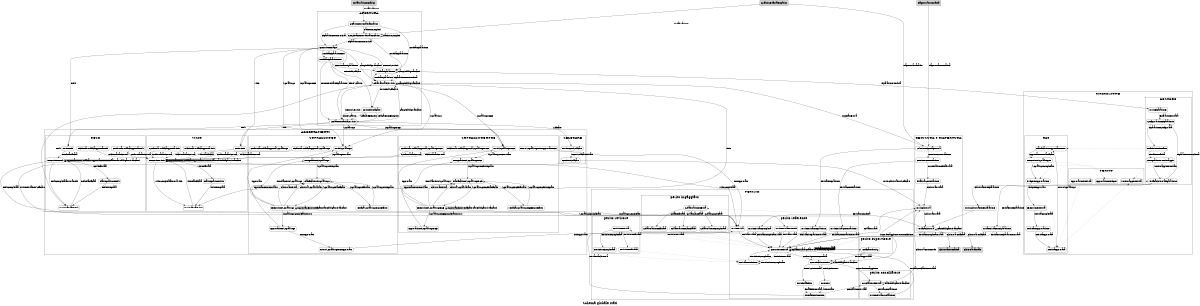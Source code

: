 digraph finite_state_machine {
    rankdir=TD;
	rank =same
    size="8,5"
    fontsize = "24"
    label="Schema globale stati"
    node [shape=box,style=rounded ];
 
subgraph start {
        node [shape = "box" style = "filled" ];
        label = "start";
        InizializzazioneIncarico
        CreazioneManualeIncarico
        RiaperturaAutomatica
}

subgraph end {
        node [shape = "box" style = "filled" ];
        label = "end";
		rank = sink
        ChiusuraManuale
        ChiusuraAutomatica
}


subgraph cluster_apertura {
    node [shape=box,style=rounded ];
        label = "APERTURA";
		CreazioneAutomaticaIncarico
		CompletamentoManualeIncarico
		VenditaRiparazione
		EsecuzioneTriage
		SceltaManualeServizio
		VenditaRiparazionePA1
		SceltaAutomaticaServizio
		InvioLinkSelfCare
}

subgraph cluster_accertamenti {
    node [shape=box,style=rounded ];
    label = "ACCERTAMENTI";

    subgraph cluster_selfcare {
    node [shape=box,style=rounded ];
    label = "SELFCARE";
		AvvioAccertSelfCare
		GestioneSelfCare
    }
	
    subgraph cluster_visio {
        node [shape=box,style=rounded ];
        label = "VISIO";
        AvvioVisio
		AvvioManualeVisio
		EsecuzioneVisio
		RiassegnazioneVisio
		RichiestaModificaApptoPaVisio	
		ConfermaModificaApptoPaVisio	
	}

    subgraph cluster_desk {
    node [shape=box,style=rounded ];
    label = "DESK";
		AvvioDesk
		AvvioManualeDesk
		EsecuzioneDesk
		RiassegnazioneDesk
		RichiestaModificaApptoPaDesk
        ConfermaModificaApptoPaDesk
	} 	  

    subgraph cluster_sopralluogo {
        node [shape=box,style=rounded ];
        label = "SOPRALLUOGO";
	    AvvioSopralluogo
	    AssegnazioneSopralluogo
	    PianificazioneSopralluogo
	    EsecuzioneSopralluogo
        VerificaSopralluogoDopoRifiuto
        ApprovazioneSopralluogo
		RichiestaModificaApptoPaSopralluogo			
		ConfermaModificaApptoPaSopralluogo
		NuovoSopralluogoNonApprovato		
    }

    subgraph cluster_sopralluogoPce {
        node [shape=box,style=rounded ];
        label = "SOPRALLUOGOPCE";
		AvvioSopralluogoPCE
		AssegnazioneSopralluogoPCE
        PianificazioneSopralluogoPCE
        EsecuzioneSopralluogoPCE
        VerificaSopralluogoPCEDopoRifiuto
        ApprovazioneSopralluogoPCE
		RichiestaModificaApptoPaSopralluogoPCE		
		ConfermaModificaApptoPaSopralluogoPCE
		NuovoSopralluogoNonApprovatoPCE		
    }

}

subgraph cluster_perizia {
    node [shape=box,style=rounded ];
    label = "PERIZIA";        

	subgraph cluster_peritoReferente {
		node [shape=box,style=rounded ];
		label = "perito referente";             
		AvvioPerizia
		AvvioPeriziaPostDesk 
		AvvioPeriziaContestazione
		AvvioPeriziaIncompleta
		AvvioPeriziaIntegrazione
		EsecuzionePerizia  
		PeriziaInRevisione
		ComunicazioneEsito
		InvioEmailEsito       
		InvioAtto             
		AttesaRicezioneAtto   
	
	}

	subgraph cluster_collaborazione {
		node [shape=box,style=rounded ];
		label = "perito ingaggiato";
		CollaborazionePerizia    
		CollaborazioneRifiutata  
		CollaborazioneCancellata 
		CollaborazioneCompletata 
	
	
	}


	subgraph cluster_revisione {
		node [shape=box,style=rounded ];
		RevisionePerizia    
		RevisioneRifiutata  
		RevisioneCompletata   label = "perito revisore";
	
	}
	
	
	subgraph cluster_conciliation {
		node [shape=box,style=rounded ];
		label = "perito conciliatore";
		AvvioPeriziaConciliazione
		ConciliazionePerizia
		
	}
	
	subgraph cluster_authority {
		node [shape=box,style=rounded ];
		label = "perito supervisore";
		VerificaAuthority
	}


}


subgraph cluster_riparazione {
    node [shape=box,style=rounded ];
    label = "RIPARAZIONE";

    subgraph cluster_gestore {
        node [shape=box,style=rounded ];
        label = "GESTORE";
        AvvioRiparazione
        ConfigurazioneRiparazione
        DefinizioneTimeline 
        AssegnazioneMonitoraggio
        VerificaChiusuraRiparazione
    }

    subgraph cluster_perito {
            node [shape=box,style=rounded ];
            label = "PERITO";
            MonitoraggioAttivita
            ApprovazioneBudget
            ApprovazioneAttivita
    }

    subgraph cluster_cat {
        node [shape=box,style=rounded ] ;
        label = "CAT";
        PianificazioneAppuntamentoR
        EsecuzioneSopralluogoR
        BudgetInApprovazione
        EsecuzioneAttivita 
        AttivitaInApprovazione
        AttivitaApprovata
    }
    
}

subgraph cluster_chiusura {
    node [shape=box,style=rounded ];
    label = "CHIUSURA e RIAPERTURA";
    AvvioChiusura
    VerificaChiusura
    SelezioneTipoRiapertura
    GestioneContestazione
    FinalizzaContestazione
}


comment = "apertura"

    InizializzazioneIncarico     -> CreazioneAutomaticaIncarico  [label = "Inizializzazione"];
    CreazioneAutomaticaIncarico  -> CompletamentoManualeIncarico [label = "DatiNonCompleti"];
    CreazioneAutomaticaIncarico  -> VenditaRiparazione           [label = "VenditaRiparazione"];
    CreazioneAutomaticaIncarico  -> EsecuzioneTriage             [label = "RiparazioneNonPrevista"];
    RiaperturaAutomatica         -> SelezioneTipoRiapertura      [ label = "RiaperturaAutomatica" ]
    VenditaRiparazione           -> AvvioRiparazione             [label = "RiparazioneVenduta"];
    VenditaRiparazione           -> SceltaManualeServizio        [label = "RiparazioneNonVenduta"];
    VenditaRiparazione           -> VenditaRiparazione           [label = "CampiObbligMancanti"];
    VenditaRiparazionePA1        -> SceltaAutomaticaServizio     [label = "NonInteressatoRiparazione"] ;
    VenditaRiparazionePA1        -> VenditaRiparazione           [label = "InteressatoRiparazione"] ;
    VenditaRiparazionePA1        -> SceltaAutomaticaServizio     [label = "TimerScaduto"] ;
    CompletamentoManualeIncarico -> CompletamentoManualeIncarico [label = "DatiNonCompleti"];
    CompletamentoManualeIncarico -> VenditaRiparazione           [label = "VenditaRiparazione"];
    CompletamentoManualeIncarico -> EsecuzioneTriage             [label = "RiparazioneNonPrevista"];
    CreazioneManualeIncarico     -> CompletamentoManualeIncarico [label = "Inizializzazione"];
    InvioLinkSelfCare            -> SceltaAutomaticaServizio     [label = "SelfCareEseguito"];
    InvioLinkSelfCare            -> SceltaAutomaticaServizio     [label = "SelfCareNonEseguito"];
    InvioLinkSelfCare            -> SceltaAutomaticaServizio     [label = "TimerScaduto"];
    EsecuzioneTriage             -> InvioLinkSelfCare            [label = "InvioLinkSelfCare"];
    EsecuzioneTriage             -> AvvioSopralluogoPCE          [label = "SopralluogoPCE"];
    EsecuzioneTriage             -> VenditaRiparazionePA1        [label = "VenditaRiparazionePA1"];
    EsecuzioneTriage             -> AvvioVisio                   [label = "Visio"];
    EsecuzioneTriage             -> AvvioDesk                    [label = "Desk"];   
    EsecuzioneTriage             -> AvvioSopralluogo             [label = "Sopralluogo"]; 
    EsecuzioneTriage             -> SceltaManualeServizio        [label = "NessunServizio"]  
    EsecuzioneTriage             -> SceltaManualeServizio        [label = "CampiObbligMancanti"] 
    SceltaAutomaticaServizio     -> AvvioSopralluogoPCE          [label = "SopralluogoPCE"];
    SceltaAutomaticaServizio     -> AvvioVisio                   [label = "Visio"];
    SceltaAutomaticaServizio     -> AvvioDesk                    [label = "Desk"];   
    SceltaAutomaticaServizio     -> AvvioSopralluogo             [label = "Sopralluogo"];   
    SceltaAutomaticaServizio     -> AvvioAccertSelfCare          [label = "SelfCare"];   
    SceltaAutomaticaServizio     -> SceltaManualeServizio        [label = "NessunServizio"];   
    SceltaAutomaticaServizio     -> SceltaManualeServizio        [label = "CampiObbligMancanti"];
    SceltaManualeServizio        -> AvvioSopralluogoPCE          [label = "SopralluogoPCE"];
    SceltaManualeServizio        -> AvvioManualeVisio            [label = "Visio"];
    SceltaManualeServizio        -> AvvioManualeDesk             [label = "Desk"];   
    SceltaManualeServizio        -> AvvioSopralluogo             [label = "Sopralluogo"];   
    SceltaManualeServizio        -> InvioLinkSelfCare            [label = "InvioLinkSelfCare"];
    SceltaManualeServizio        -> VenditaRiparazione           [label = "VenditaRiparazione"];
    SceltaManualeServizio        -> SceltaManualeServizio        [label = "CampiObbligMancanti"];

comment = "ACCERTAMENTI"

    AvvioVisio	                 ->	EsecuzioneVisio	    		[ label = "VisioPianificata"];
    EsecuzioneVisio	             ->	RiassegnazioneVisio			[ label = "VisioRifiutata"];
    EsecuzioneVisio	             ->	EsecuzioneVisio	    		[ label = "AppuntamentoModificato"];
    EsecuzioneVisio	             ->	EsecuzioneVisio  			[ label = "AppuntamentoAnnullato"];
    EsecuzioneVisio	             ->	AvvioManualeVisio			[ label = "VisioCompletataNuovaVisio"];
    EsecuzioneVisio	             ->	AvvioPerizia	    		[ label = "VisioCompletata"];
    EsecuzioneVisio	             ->	EsecuzioneVisio  			[ label = "DatiObbligatoriMancanti"];
    AvvioManualeVisio	         ->	EsecuzioneVisio	    		[ label = "VisioPianificata"];
    RiassegnazioneVisio	         ->	AvvioManualeVisio			[ label = "VisioAssegnata"];
 
    AvvioDesk	              ->	EsecuzioneDesk	            [ label = "DeskPianificata"];
    EsecuzioneDesk	          ->	RiassegnazioneDesk	        [ label = "DeskRifiutata"];
    EsecuzioneDesk	          ->	EsecuzioneDesk	            [ label = "AppuntamentoModificato"];
    EsecuzioneDesk	          ->	EsecuzioneDesk  	        [ label = "AppuntamentoAnnullato"];
    EsecuzioneDesk	          ->	AvvioManualeDesk	        [ label = "DeskCompletataNuovaDesk"];
    EsecuzioneDesk	          ->	AvvioPeriziaPostDesk	    [ label = "DeskCompletata"];
    EsecuzioneDesk	          ->	EsecuzioneDesk  	        [ label = "DatiObbligatoriMancanti"];
    AvvioManualeDesk	      ->	EsecuzioneDesk	            [ label = "DeskPianificata"];
    RiassegnazioneDesk	      ->	AvvioManualeDesk	        [ label = "DeskAssegnata"];
 
    AvvioSopralluogo               -> AssegnazioneSopralluogo        [ label = "SopralluogoAvviato"];
    AssegnazioneSopralluogo        -> PianificazioneSopralluogo      [ label = "SopralluogoAssegnato"];
    PianificazioneSopralluogo      -> EsecuzioneSopralluogo          [ label = "SopralluogoPianificato"];
    PianificazioneSopralluogo      -> VerificaSopralluogoDopoRifiuto [ label = "SopralluogoRifiutato"];
    VerificaSopralluogoDopoRifiuto -> PianificazioneSopralluogo      [ label = "SopralluogoAssegnato"];
    EsecuzioneSopralluogo          -> EsecuzioneSopralluogo          [ label = "AppuntamentoModificato"];
    EsecuzioneSopralluogo          -> PianificazioneSopralluogo      [ label = "AppuntamentoAnnullato"];
    EsecuzioneSopralluogo          -> ApprovazioneSopralluogo        [ label = "SopralluogoCompletatoNuovo"];
    
	ApprovazioneSopralluogo        -> NuovoSopralluogoNonApprovato   [ label = "NonApprovato"];
    ApprovazioneSopralluogo        -> AvvioSopralluogo               [ label = "Approvato"];
    EsecuzioneSopralluogo          -> PianificazioneSopralluogo      [ label = "ChiusuraAttivita"];
    EsecuzioneSopralluogo	       -> EsecuzioneSopralluogo  	     [ label = "DatiObbligatoriMancanti"];
    EsecuzioneSopralluogo	       -> PianificazioneSopralluogo  	 [ label = "ChiusuraSoprallVariato"];
    EsecuzioneSopralluogo          -> AssegnazioneSopralluogo        [ label = "AnnullamentoSopralluogo" ];
	
	
    AvvioSopralluogoPCE               -> AssegnazioneSopralluogoPCE        [ label = "SopralluogoPCEAvviato"];
    AssegnazioneSopralluogoPCE        -> PianificazioneSopralluogoPCE      [ label = "SopralluogoPCEAssegnato"];
    PianificazioneSopralluogoPCE      -> EsecuzioneSopralluogoPCE          [ label = "SopralluogoPCEPianificato"];
    PianificazioneSopralluogoPCE      -> VerificaSopralluogoPCEDopoRifiuto [ label = "SopralluogoPCERifiutato"];
    VerificaSopralluogoPCEDopoRifiuto -> PianificazioneSopralluogoPCE      [ label = "SopralluogoPCEAssegnato"];
    EsecuzioneSopralluogoPCE          -> EsecuzioneSopralluogoPCE          [ label = "AppuntamentoModificato"];
    EsecuzioneSopralluogoPCE          -> PianificazioneSopralluogoPCE      [ label = "AppuntamentoAnnullato"];
    EsecuzioneSopralluogoPCE          -> ApprovazioneSopralluogoPCE        [ label = "SopralluogoPCECompletatoNuovo"];
    ApprovazioneSopralluogoPCE        -> AvvioSopralluogoPCE               [ label = "Approvato"];
    EsecuzioneSopralluogoPCE          -> PianificazioneSopralluogoPCE      [ label = "ChiusuraAttivita"];       
    EsecuzioneSopralluogoPCE	       -> EsecuzioneSopralluogoPCE  	     [ label = "DatiObbligatoriMancanti"];   

    EsecuzioneSopralluogoPCE             -> AssegnazioneSopralluogoPCE        [ label = "AnnullamentoSopralluogo" ];

    EsecuzioneSopralluogo                   -> AvvioPerizia        [ label = "SoprallugoCompletato"];
    NuovoSopralluogoNonApprovato            -> AvvioPerizia        [ label = "NonApprovato"];
    EsecuzioneSopralluogoPCE                -> AvvioPerizia        [ label = "SoprallugoCompletato"];
    NuovoSopralluogoNonApprovatoPCE         -> AvvioPerizia        [ label = "NonApprovato"];
    EsecuzioneSopralluogoPCE	       -> PianificazioneSopralluogoPCE  	 [ label = "ChisuraSoprallVariato"];

	RichiestaModificaApptoPaVisio		   -> EsecuzioneVisio  [ label = "RichiestaPaRicevuta"] ;
	ConfermaModificaApptoPaVisio		   -> EsecuzioneVisio  [ label = "ConfermaPaRicevuta"] ;
	
	RichiestaModificaApptoPaDesk		   -> EsecuzioneVisio  [ label = "RichiestaPaRicevuta"] ;
	ConfermaModificaApptoPaDesk		       -> EsecuzioneVisio  [ label = "ConfermaPaRicevuta"] ;	

	RichiestaModificaApptoPaSopralluogo		   -> EsecuzioneVisio  [ label = "RichiestaPaRicevuta"] ;
	ConfermaModificaApptoPaSopralluogo		   -> EsecuzioneVisio  [ label = "ConfermaPaRicevuta"] ;
	
	RichiestaModificaApptoPaSopralluogoPCE		   -> EsecuzioneVisio  [ label = "RichiestaPaRicevuta"] ;
	ConfermaModificaApptoPaSopralluogoPCE		   -> EsecuzioneVisio  [ label = "ConfermaPaRicevuta"] ;
	
	AvvioAccertSelfCare                 -> GestioneSelfCare [ label = "AccertSelfCareAvviati" ]                           
	GestioneSelfCare                    -> AvvioPerizia     [ label = "AvvioPeriziaPostSelfCare"]
	GestioneSelfCare                    -> AvvioChiusura    [ label = "AvvioChiusuraPostSelfCare"]
	
	
	
comment = "PERIZIA"
   
    AvvioPerizia               -> EsecuzionePerizia           [ label = "PeriziaAvviata"]   ;
    EsecuzionePerizia          -> EsecuzionePerizia           [ label = "CollabAvviata" ]    ;
     
    EsecuzionePerizia          -> PeriziaInRevisione          [ label = "RevisioneAvviata" ]    ;

    EsecuzionePerizia          -> CollaborazionePerizia       [ label = "CollabAvviata" style ="dotted"]    ;
    CollaborazionePerizia      -> CollaborazioneRifiutata     [ label = "CollabRifiutata"  ] ;
    CollaborazionePerizia      -> CollaborazioneCancellata    [ label = "CollabCancellata" ] ;
    CollaborazionePerizia      -> CollaborazioneCompletata    [ label = "CollabCompletata" ] ;
 
    CollaborazioneRifiutata     -> EsecuzionePerizia  [ style = "dotted"]  
    CollaborazioneCancellata    -> EsecuzionePerizia  [ style = "dotted"]
    CollaborazioneCompletata    -> EsecuzionePerizia  [ style = "dotted"]

    EsecuzionePerizia          -> RevisionePerizia            [ label = "RevisioneAvviata" style ="dotted"]    ;
    RevisionePerizia           -> RevisioneRifiutata          [ label = "RevisioneRifiutata"  ] ;
    RevisionePerizia           -> RevisioneCompletata         [ label = "RevisioneCompletata" ] ;
 
    RevisioneRifiutata         -> PeriziaInRevisione  [ style = "dotted" ] ;
    RevisioneCompletata        -> PeriziaInRevisione  [ style = "dotted" ] ;

    PeriziaInRevisione         -> EsecuzionePerizia    [label = "RevisioniCompletate"]
    PeriziaInRevisione         -> PeriziaInRevisione   [label = "RevisioniNonCompletate"]
    

    EsecuzionePerizia          -> EsecuzionePerizia           [ label = "CollaborazioneNonCompletata"]  ;
    EsecuzionePerizia          -> VerificaAuthority           [ label = "AuthorityNecessaria"]  ;
    EsecuzionePerizia          -> ComunicazioneEsito          [ label = "AuthorityNonNecessaria"]  ;

    VerificaAuthority          -> ComunicazioneEsito          [ label = "PeriziaApprovata"];
    VerificaAuthority          -> EsecuzionePerizia           [ label = "PeriziaNonApprovata"] ;

    ComunicazioneEsito          -> ConciliazionePerizia        [ label = "AccordoNonRaggiunto"] ;
    ComunicazioneEsito          -> AvvioChiusura               [ label = "AccordoRaggiunto-o-NonRichiesto"] ;
    ComunicazioneEsito          -> InvioEmailEsito             [ label = "EsitoScrittoEmail"] ;
    ComunicazioneEsito          -> InvioAtto                   [ label = "EsitoScrittoAtto"] ;
    InvioEmailEsito             -> AttesaRicezioneAtto         [ label = "EmailEsitoInviata"] ;
    InvioAtto                   -> AttesaRicezioneAtto         [ label = "AttoInviato"] ;
    AttesaRicezioneAtto          -> ConciliazionePerizia       [ label = "ConciliazioneAvviata"] ;
    AttesaRicezioneAtto          -> AvvioChiusura              [ label = "ForzaturaChiusura"] ;

    ConciliazionePerizia       -> AvvioChiusura                   [ label = "ChiusuraConAccordo"] ;
    ConciliazionePerizia       -> ConciliazionePerizia           [ label = "DatiObbligatoriMancanti"] ;
    ConciliazionePerizia       -> AvvioPeriziaConciliazione      [ label = "PeriziaConcilazione"]   ;
    AvvioPeriziaConciliazione  -> EsecuzionePerizia              [ label = "PeriziaConcilazioneAvviata"]   ;
    

    ComunicazioneEsito          -> ComunicazioneEsito              [ label = "DatiObbligatoriMancanti"] ;

    AvvioPeriziaPostDesk        -> EsecuzionePerizia   [ label = "PeriziaAvviata"]   ;
    VerificaChiusura            -> EsecuzionePerizia   [ label = "PeriziaIncompletaAvviata"]   ;
 
 comment = "RIPARAZIONE"

    AvvioRiparazione           -> ConfigurazioneRiparazione    [ label = "RiparazioneAvviata" ]  ;
    ConfigurazioneRiparazione  -> DefinizioneTimeline          [ label = "RiparazioneConfigurata" ]  ;
    DefinizioneTimeline        -> AssegnazioneMonitoraggio     [ label = "TimelineDefinita" ]  ;
    AssegnazioneMonitoraggio   -> VerificaChiusuraRiparazione  [ label = "MonitoraggioTerminato" ]  ;

    DefinizioneTimeline        -> PianificazioneAppuntamentoR  [ style = "dotted" ];
    AssegnazioneMonitoraggio   -> MonitoraggioAttivita         [ style = "dotted" ];

     
    PianificazioneAppuntamentoR -> EsecuzioneSopralluogoR       [ label = "AppuntamentoPianificato" ];
    EsecuzioneSopralluogoR      -> ApprovazioneBudget           [ style = "dotted" ];
    EsecuzioneSopralluogoR      -> BudgetInApprovazione         [ label = "SoprallugoCompletato"]
    BudgetInApprovazione        -> EsecuzioneAttivita           [ label = "BudgetApprovato" ] 
    EsecuzioneAttivita          -> AttivitaInApprovazione       [ label = "AttivitaCompletata" ]
    AttivitaInApprovazione      -> AttivitaApprovata            [ label = "AttivitaApprovata" ]
    AttivitaApprovata           -> PianificazioneAppuntamentoR  [ label = "NuovoSopralluogo" ];
    AttivitaApprovata           -> MonitoraggioAttivita         [ style = "dotted" ]  ;

    ApprovazioneBudget          -> BudgetInApprovazione        [ style = "dotted" ]  ;
    ApprovazioneAttivita        -> AttivitaApprovata           [ style = "dotted" ]  ;
    EsecuzioneAttivita          -> AttivitaApprovata           [ style = "dotted" ]  ;

    MonitoraggioAttivita        ->  VerificaChiusuraRiparazione [ style = "dotted" ]  ;

    VerificaChiusuraRiparazione  -> ConfigurazioneRiparazione    [ label = "RiparazioneNonChiusa" ] ;
    VerificaChiusuraRiparazione  -> AvviaPeriziaPostRiparazione  [ label = "PeriziaPostRiparazione" ];
    AvviaPeriziaPostRiparazione  -> EsecuzionePerizia            [ label = "PeriziaPostRiparazioneAvviata" ];
    VerificaChiusuraRiparazione  -> AvvioChiusuraPostRiparazione [ label = "ChiusuraPostRiparazione" ];
    AvvioChiusuraPostRiparazione -> VerificaChiusura             [ lable = "ChiusuraAvviata"]

comment = "CHIUSURA"

    AvvioChiusura              -> VerificaChiusura        [ label = "ChiusuraAvviata"]
    VerificaChiusura           -> ChiusuraManuale         [ label = "ChiusuraVerificata"]
    VerificaChiusura           -> ChiusuraAutomatica      [ label = "ChiusuraVerificata"]
    VerificaChiusura           -> VerificaChiusura        [ label = "DatiObbligatoriMancanti"]
    VerificaChiusura           -> AvvioPeriziaIncompleta  [ label = "PeriziaIncompleta"]
    AvvioPeriziaIncompleta     -> EsecuzionePerizia       [ label = "PeriziaIncompletaAvviata"]
   
    CreazioneManualeIncarico   ->  SelezioneTipoRiapertura    [ label = "RiaperturaManaule" ]
    SelezioneTipoRiapertura    ->  AvvioPeriziaIntegrazione   [ label = "PeriziaIntegrazione" ]
    AvvioPeriziaIntegrazione   ->  EsecuzionePerizia          [ label = "PeriziaIntegrazioneAvviata"]

    SelezioneTipoRiapertura    ->  SceltaManualeServizio [ label = "NonRiapertura"]
    SelezioneTipoRiapertura    ->  GestioneContestazione [ label = "GestioneContestazione"]

    GestioneContestazione       -> AvvioPeriziaContestazione [ label = "PeriziaContestazione" ]
    AvvioPeriziaContestazione   -> EsecuzionePerizia         [ label = "PeriziaContestazioneAvviata"]

    GestioneContestazione       -> FinalizzaContestazione [ label = "ContestazioneFinalizzata"]
    FinalizzaContestazione      -> AvvioChiusura          [ label = "ChiusuraAvviata"]
}
